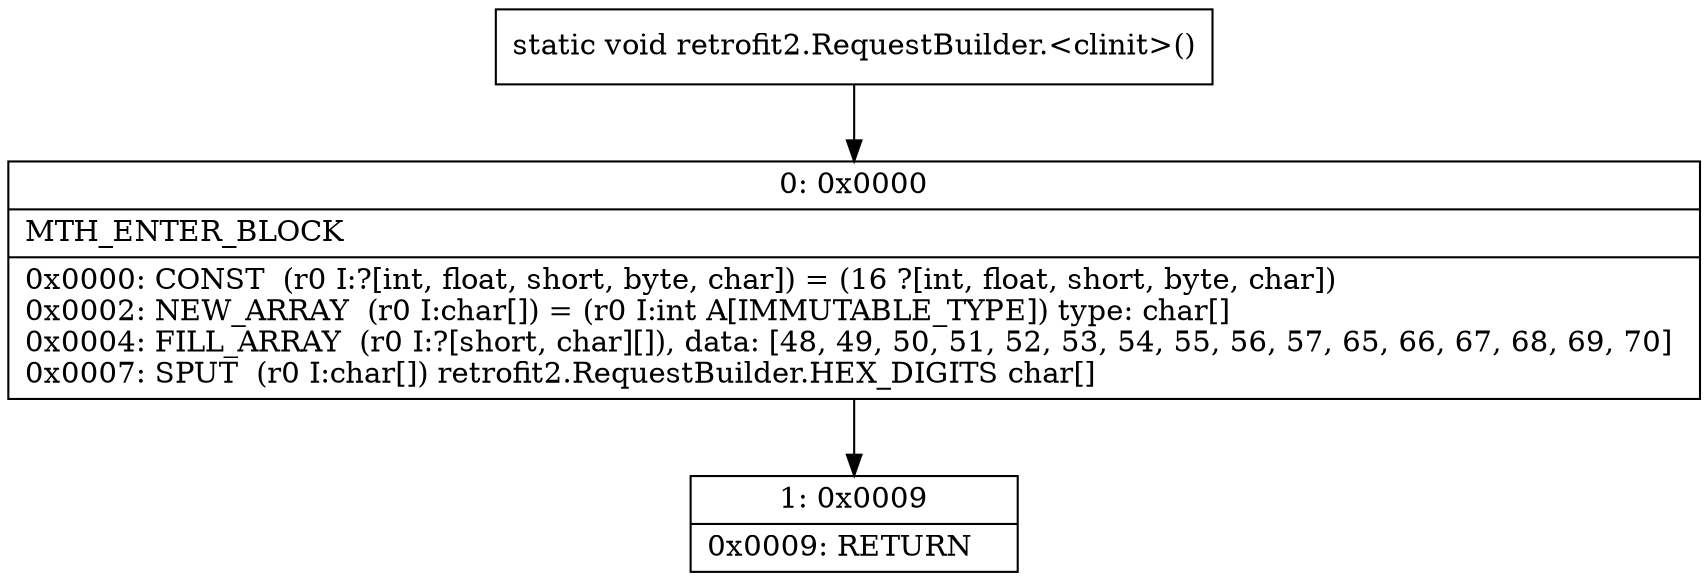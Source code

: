 digraph "CFG forretrofit2.RequestBuilder.\<clinit\>()V" {
Node_0 [shape=record,label="{0\:\ 0x0000|MTH_ENTER_BLOCK\l|0x0000: CONST  (r0 I:?[int, float, short, byte, char]) = (16 ?[int, float, short, byte, char]) \l0x0002: NEW_ARRAY  (r0 I:char[]) = (r0 I:int A[IMMUTABLE_TYPE]) type: char[] \l0x0004: FILL_ARRAY  (r0 I:?[short, char][]), data: [48, 49, 50, 51, 52, 53, 54, 55, 56, 57, 65, 66, 67, 68, 69, 70] \l0x0007: SPUT  (r0 I:char[]) retrofit2.RequestBuilder.HEX_DIGITS char[] \l}"];
Node_1 [shape=record,label="{1\:\ 0x0009|0x0009: RETURN   \l}"];
MethodNode[shape=record,label="{static void retrofit2.RequestBuilder.\<clinit\>() }"];
MethodNode -> Node_0;
Node_0 -> Node_1;
}

